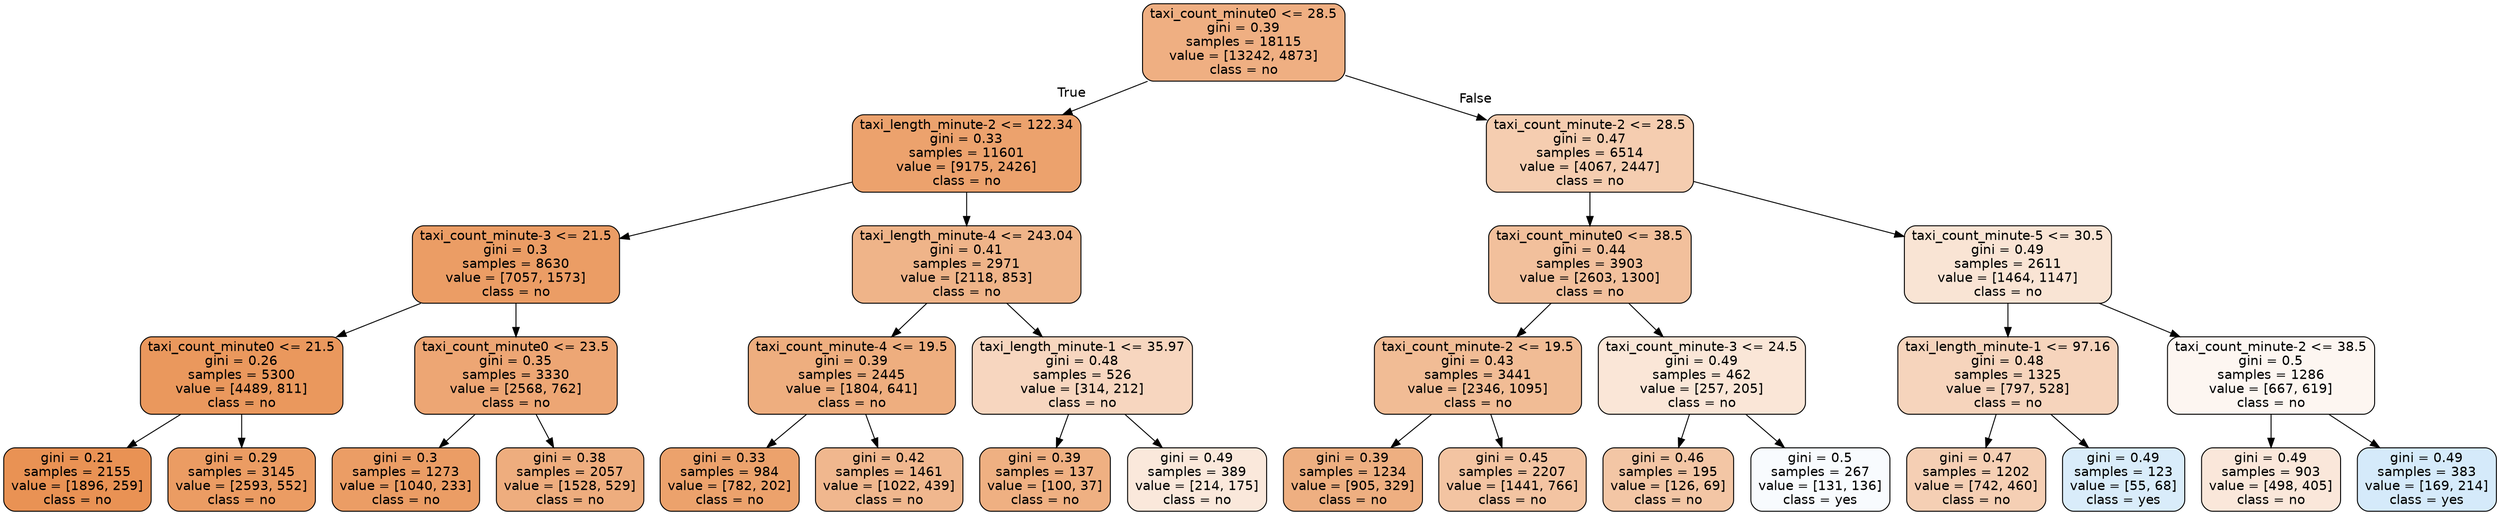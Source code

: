 digraph Tree {
node [shape=box, style="filled, rounded", color="black", fontname="helvetica"] ;
edge [fontname="helvetica"] ;
0 [label="taxi_count_minute0 <= 28.5\ngini = 0.39\nsamples = 18115\nvalue = [13242, 4873]\nclass = no", fillcolor="#efaf82"] ;
1 [label="taxi_length_minute-2 <= 122.34\ngini = 0.33\nsamples = 11601\nvalue = [9175, 2426]\nclass = no", fillcolor="#eca26d"] ;
0 -> 1 [labeldistance=2.5, labelangle=45, headlabel="True"] ;
2 [label="taxi_count_minute-3 <= 21.5\ngini = 0.3\nsamples = 8630\nvalue = [7057, 1573]\nclass = no", fillcolor="#eb9d65"] ;
1 -> 2 ;
3 [label="taxi_count_minute0 <= 21.5\ngini = 0.26\nsamples = 5300\nvalue = [4489, 811]\nclass = no", fillcolor="#ea985d"] ;
2 -> 3 ;
4 [label="gini = 0.21\nsamples = 2155\nvalue = [1896, 259]\nclass = no", fillcolor="#e99254"] ;
3 -> 4 ;
5 [label="gini = 0.29\nsamples = 3145\nvalue = [2593, 552]\nclass = no", fillcolor="#eb9c63"] ;
3 -> 5 ;
6 [label="taxi_count_minute0 <= 23.5\ngini = 0.35\nsamples = 3330\nvalue = [2568, 762]\nclass = no", fillcolor="#eda674"] ;
2 -> 6 ;
7 [label="gini = 0.3\nsamples = 1273\nvalue = [1040, 233]\nclass = no", fillcolor="#eb9d65"] ;
6 -> 7 ;
8 [label="gini = 0.38\nsamples = 2057\nvalue = [1528, 529]\nclass = no", fillcolor="#eead7e"] ;
6 -> 8 ;
9 [label="taxi_length_minute-4 <= 243.04\ngini = 0.41\nsamples = 2971\nvalue = [2118, 853]\nclass = no", fillcolor="#efb489"] ;
1 -> 9 ;
10 [label="taxi_count_minute-4 <= 19.5\ngini = 0.39\nsamples = 2445\nvalue = [1804, 641]\nclass = no", fillcolor="#eeae7f"] ;
9 -> 10 ;
11 [label="gini = 0.33\nsamples = 984\nvalue = [782, 202]\nclass = no", fillcolor="#eca26c"] ;
10 -> 11 ;
12 [label="gini = 0.42\nsamples = 1461\nvalue = [1022, 439]\nclass = no", fillcolor="#f0b78e"] ;
10 -> 12 ;
13 [label="taxi_length_minute-1 <= 35.97\ngini = 0.48\nsamples = 526\nvalue = [314, 212]\nclass = no", fillcolor="#f7d6bf"] ;
9 -> 13 ;
14 [label="gini = 0.39\nsamples = 137\nvalue = [100, 37]\nclass = no", fillcolor="#efb082"] ;
13 -> 14 ;
15 [label="gini = 0.49\nsamples = 389\nvalue = [214, 175]\nclass = no", fillcolor="#fae8db"] ;
13 -> 15 ;
16 [label="taxi_count_minute-2 <= 28.5\ngini = 0.47\nsamples = 6514\nvalue = [4067, 2447]\nclass = no", fillcolor="#f5cdb0"] ;
0 -> 16 [labeldistance=2.5, labelangle=-45, headlabel="False"] ;
17 [label="taxi_count_minute0 <= 38.5\ngini = 0.44\nsamples = 3903\nvalue = [2603, 1300]\nclass = no", fillcolor="#f2c09c"] ;
16 -> 17 ;
18 [label="taxi_count_minute-2 <= 19.5\ngini = 0.43\nsamples = 3441\nvalue = [2346, 1095]\nclass = no", fillcolor="#f1bc95"] ;
17 -> 18 ;
19 [label="gini = 0.39\nsamples = 1234\nvalue = [905, 329]\nclass = no", fillcolor="#eeaf81"] ;
18 -> 19 ;
20 [label="gini = 0.45\nsamples = 2207\nvalue = [1441, 766]\nclass = no", fillcolor="#f3c4a2"] ;
18 -> 20 ;
21 [label="taxi_count_minute-3 <= 24.5\ngini = 0.49\nsamples = 462\nvalue = [257, 205]\nclass = no", fillcolor="#fae6d7"] ;
17 -> 21 ;
22 [label="gini = 0.46\nsamples = 195\nvalue = [126, 69]\nclass = no", fillcolor="#f3c6a5"] ;
21 -> 22 ;
23 [label="gini = 0.5\nsamples = 267\nvalue = [131, 136]\nclass = yes", fillcolor="#f8fbfe"] ;
21 -> 23 ;
24 [label="taxi_count_minute-5 <= 30.5\ngini = 0.49\nsamples = 2611\nvalue = [1464, 1147]\nclass = no", fillcolor="#f9e4d4"] ;
16 -> 24 ;
25 [label="taxi_length_minute-1 <= 97.16\ngini = 0.48\nsamples = 1325\nvalue = [797, 528]\nclass = no", fillcolor="#f6d4bc"] ;
24 -> 25 ;
26 [label="gini = 0.47\nsamples = 1202\nvalue = [742, 460]\nclass = no", fillcolor="#f5cfb4"] ;
25 -> 26 ;
27 [label="gini = 0.49\nsamples = 123\nvalue = [55, 68]\nclass = yes", fillcolor="#d9ecfa"] ;
25 -> 27 ;
28 [label="taxi_count_minute-2 <= 38.5\ngini = 0.5\nsamples = 1286\nvalue = [667, 619]\nclass = no", fillcolor="#fdf6f1"] ;
24 -> 28 ;
29 [label="gini = 0.49\nsamples = 903\nvalue = [498, 405]\nclass = no", fillcolor="#fae7da"] ;
28 -> 29 ;
30 [label="gini = 0.49\nsamples = 383\nvalue = [169, 214]\nclass = yes", fillcolor="#d5eafa"] ;
28 -> 30 ;
}